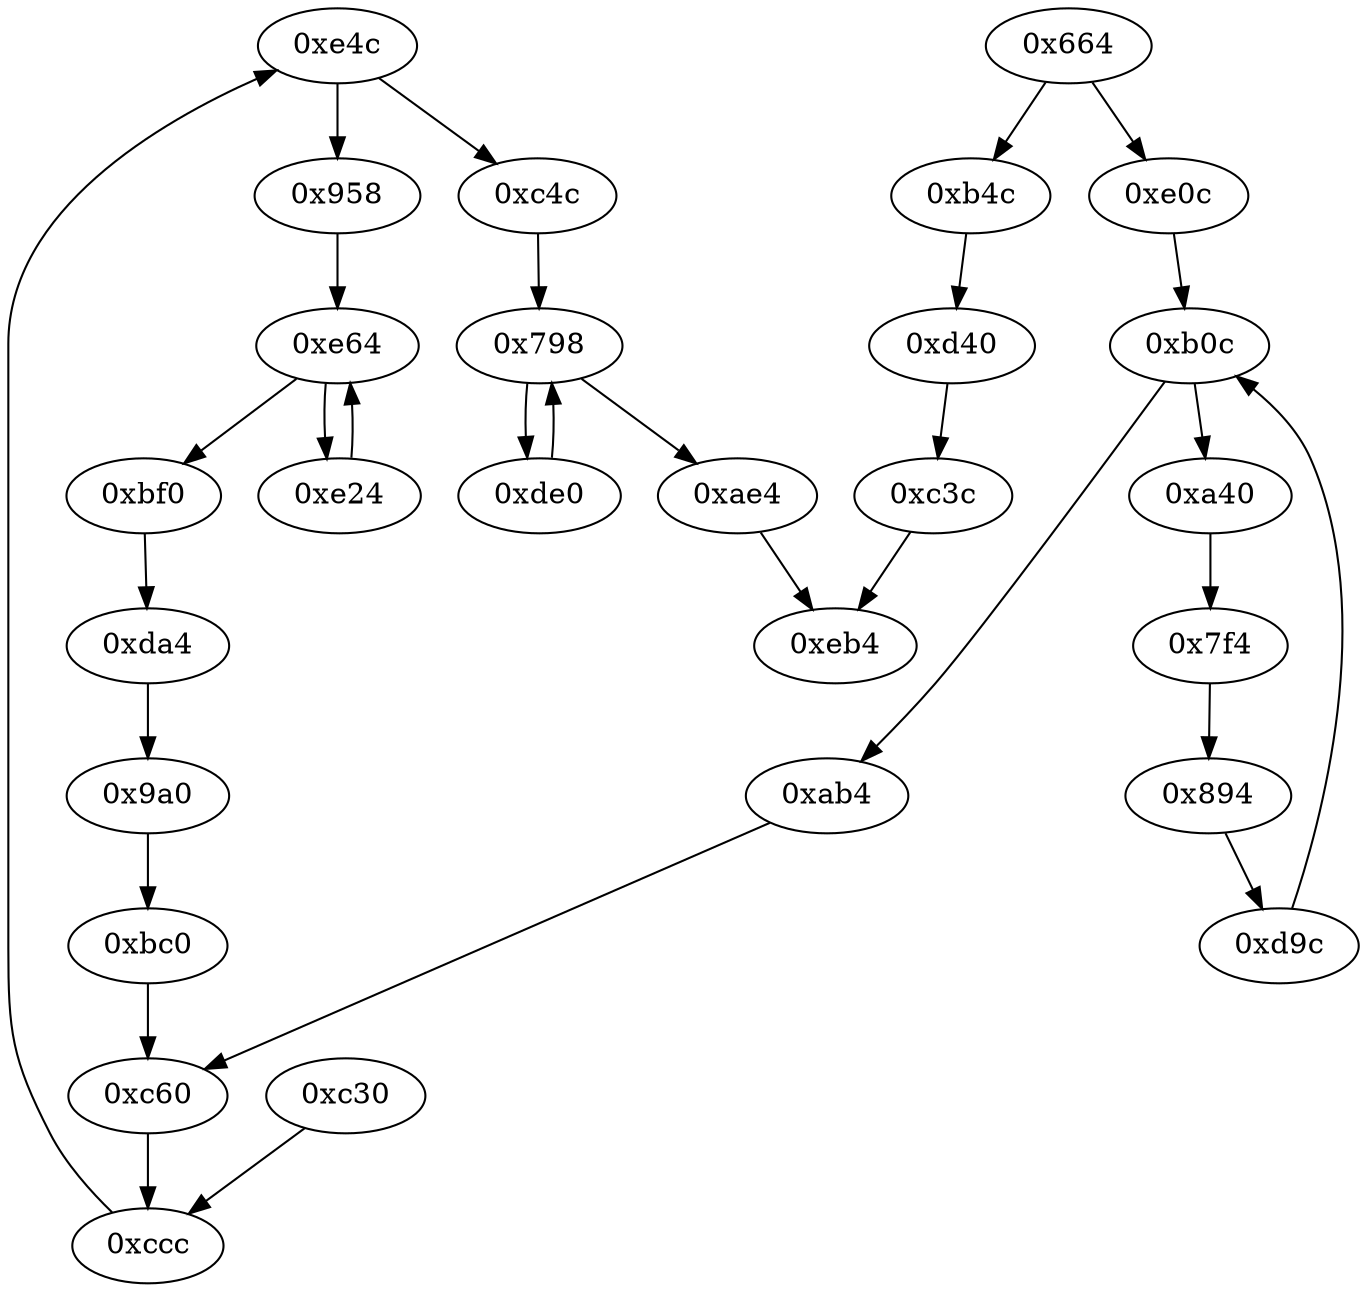 strict digraph "" {
	"0xc3c"	 [opcode="[u'mov']"];
	"0xeb4"	 [opcode="[u'ldr', u'ldr', u'ldr', u'ldr', u'sub', u'ldr', u'sub', u'pop']"];
	"0xc3c" -> "0xeb4";
	"0xa40"	 [opcode="[u'ldr', u'ldr', u'ldr', u'ldr', u'ldr', u'sub', u'sub', u'add', u'mul', u'mov', u'mvn', u'ldr', u'orr', u'cmn', u'mov', u'ldr', \
u'cmp', u'mov', u'b']"];
	"0x7f4"	 [opcode="[u'ldr', u'ldr', u'mov', u'ldr', u'ldrb', u'ldr', u'ldr', u'ldr', u'ldr', u'ldr', u'ldr', u'ldr', u'ldr', u'ldr', u'sub', u'str', \
u'ldr', u'ldr', u'ldr', u'ldr', u'ldr', u'ldr', u'ldr', u'ldr', u'ldr', u'b']"];
	"0xa40" -> "0x7f4";
	"0xc4c"	 [opcode="[u'ldr', u'bl', u'ldr', u'mov', u'b']"];
	"0x798"	 [opcode="[u'str', u'ldr', u'ldr', u'ldr', u'cmp', u'mov', u'b']"];
	"0xc4c" -> "0x798";
	"0xab4"	 [opcode="[u'mov', u'b']"];
	"0xc60"	 [opcode="[u'ldr', u'str', u'ldr', u'ldr', u'ldr', u'ldr', u'add', u'sub', u'sub', u'mul', u'mov', u'mvn', u'ldr', u'orr', u'cmn', u'mov', \
u'ldr', u'cmp', u'mov', u'mov', u'mov', u'cmn', u'mov', u'mov', u'teq', u'mov', u'b']"];
	"0xab4" -> "0xc60";
	"0xbf0"	 [opcode="[u'ldr', u'ldr', u'ldr', u'rsb', u'mvn', u'mul', u'mov', u'mvn', u'ldr', u'orr', u'cmn', u'mov', u'ldr', u'cmp', u'mov', u'b']"];
	"0xda4"	 [opcode="[u'ldr', u'ldr', u'ldr', u'ldr', u'ldr', u'mvn', u'ldr', u'sub', u'ldr', u'str', u'ldr', u'ldr', u'ldr', u'ldr', u'b']"];
	"0xbf0" -> "0xda4";
	"0xe4c"	 [opcode="[u'ldrb', u'ldr', u'ldr', u'cmp', u'mov', u'b']"];
	"0xe4c" -> "0xc4c";
	"0x958"	 [opcode="[u'ldr', u'ldr', u'str', u'ldr', u'rsb', u'mvn', u'b']"];
	"0xe4c" -> "0x958";
	"0xc30"	 [opcode="[u'ldr', u'mov', u'b']"];
	"0xccc"	 [opcode="[u'ldr', u'ldr', u'mov', u'cmp', u'mov', u'ldr', u'mov', u'strb', u'ldr', u'rsb', u'mvn', u'ldr', u'mul', u'mvn', u'mov', u'orr', \
u'ldr', u'cmp', u'mov', u'cmn', u'mov', u'teq', u'ldr', u'mov', u'cmn', u'mov', u'cmp', u'mov', u'b']"];
	"0xc30" -> "0xccc";
	"0xd9c"	 [opcode="[u'ldr', u'b']"];
	"0xb0c"	 [opcode="[u'ldr', u'str', u'ldr', u'ldr', u'ldr', u'ldr', u'cmp', u'mov', u'b']"];
	"0xd9c" -> "0xb0c";
	"0xde0"	 [opcode="[u'ldr', u'ldr', u'ldr', u'bl', u'ldr', u'ldr', u'add', u'add', u'sub', u'ldr', u'b']"];
	"0xde0" -> "0x798";
	"0x9a0"	 [opcode="[u'ldr', u'mvn', u'ldr', u'sub', u'ldr', u'str', u'ldr', u'add', u'str', u'ldr', u'ldr', u'sub', u'mul', u'mov', u'mvn', u'ldr', \
u'ldr', u'orr', u'cmn', u'mov', u'cmp', u'mov', u'mov', u'mov', u'cmn', u'mov', u'mov', u'teq', u'mov', u'b']"];
	"0xda4" -> "0x9a0";
	"0xbc0"	 [opcode="[u'ldr']"];
	"0xbc0" -> "0xc60";
	"0xae4"	 [opcode="[u'ldr', u'mov', u'b']"];
	"0xae4" -> "0xeb4";
	"0xc60" -> "0xccc";
	"0x798" -> "0xde0";
	"0x798" -> "0xae4";
	"0xb4c"	 [opcode="[u'ldr', u'ldr', u'ldr', u'sub', u'mul', u'mvn', u'ldr', u'orr', u'mov', u'cmn', u'mov', u'ldr', u'cmp', u'mov', u'mov', u'mov', \
u'cmn', u'mov', u'mov', u'teq', u'mov', u'b']"];
	"0xd40"	 [opcode="[u'ldr', u'mov', u'ldr', u'ldr', u'rsb', u'ldr', u'mvn', u'mul', u'eor', u'and', u'mov', u'ldr', u'mov', u'cmp', u'mov', u'teq', \
u'ldr', u'mov', u'cmp', u'mov', u'cmp', u'mov', u'b']"];
	"0xb4c" -> "0xd40";
	"0x894"	 [opcode="[u'ldr', u'ldr', u'mov', u'ldr', u'ldrb', u'ldr', u'ldr', u'add', u'sub', u'sub', u'str', u'ldr', u'rsb', u'rsb', u'str', u'ldr', \
u'ldr', u'sub', u'mul', u'ldr', u'eor', u'and', u'mov', u'mov', u'ldr', u'ldr', u'cmp', u'mov', u'teq', u'ldr', u'mov', u'cmp', \
u'mov', u'cmp', u'mov', u'b']"];
	"0x7f4" -> "0x894";
	"0xe64"	 [opcode="[u'ldr', u'str', u'ldr', u'ldr', u'str', u'ldr', u'ldr', u'ldr', u'ldr', u'cmp', u'ldr', u'mov', u'mov', u'mov', u'cmp', u'mov', \
u'mov', u'teq', u'mov', u'b']"];
	"0xe64" -> "0xbf0";
	"0xe24"	 [opcode="[u'ldr', u'mvn', u'sub', u'ldr', u'str', u'ldr', u'sub']"];
	"0xe64" -> "0xe24";
	"0x9a0" -> "0xbc0";
	"0xd40" -> "0xc3c";
	"0x894" -> "0xd9c";
	"0xb0c" -> "0xa40";
	"0xb0c" -> "0xab4";
	"0xe24" -> "0xe64";
	"0x958" -> "0xe64";
	"0x664"	 [opcode="[u'push', u'add', u'sub', u'str', u'ldr', u'cmp', u'add', u'mvn', u'ldr', u'ldr', u'str', u'ldr', u'ldr', u'str', u'mov', u'ldr', \
u'ldr', u'str', u'ldr', u'ldr', u'str', u'ldr', u'str', u'ldr', u'str', u'ldr', u'str', u'ldr', u'ldr', u'str', u'ldr', u'str', \
u'ldr', u'str', u'ldr', u'str', u'ldr', u'ldr', u'str', u'ldr', u'add', u'str', u'ldr', u'add', u'str', u'str', u'str', u'str', \
u'str', u'b']"];
	"0x664" -> "0xb4c";
	"0xe0c"	 [opcode="[u'str', u'ldr', u'mov']"];
	"0x664" -> "0xe0c";
	"0xccc" -> "0xe4c";
	"0xe0c" -> "0xb0c";
}
